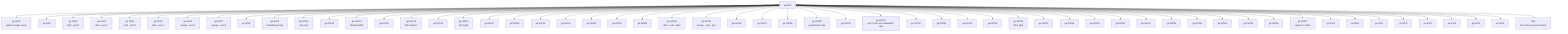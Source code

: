 graph TD
    ex3300["ex3300"]
    ex3300_ge_0/0/0["ge-0/0/0<br/>uplink to edge router"]
    ex3300 --> ex3300_ge_0/0/0
    ex3300_ge_0/0/1["ge-0/0/1"]
    ex3300 --> ex3300_ge_0/0/1
    ex3300_ge_0/0/2["ge-0/0/2<br/>r610 - port 1"]
    ex3300 --> ex3300_ge_0/0/2
    ex3300_ge_0/0/3["ge-0/0/3<br/>r610 - port 2"]
    ex3300 --> ex3300_ge_0/0/3
    ex3300_ge_0/0/4["ge-0/0/4<br/>r610 - port 3"]
    ex3300 --> ex3300_ge_0/0/4
    ex3300_ge_0/0/5["ge-0/0/5<br/>r610 - port 4"]
    ex3300 --> ex3300_ge_0/0/5
    ex3300_ge_0/0/6["ge-0/0/6<br/>orange - port 1"]
    ex3300 --> ex3300_ge_0/0/6
    ex3300_ge_0/0/7["ge-0/0/7<br/>orange - port 2"]
    ex3300 --> ex3300_ge_0/0/7
    ex3300_ge_0/0/8["ge-0/0/8"]
    ex3300 --> ex3300_ge_0/0/8
    ex3300_ge_0/0/9["ge-0/0/9<br/>Smartthings hub"]
    ex3300 --> ex3300_ge_0/0/9
    ex3300_ge_0/0/10["ge-0/0/10<br/>Arlo hub"]
    ex3300 --> ex3300_ge_0/0/10
    ex3300_ge_0/0/11["ge-0/0/11"]
    ex3300 --> ex3300_ge_0/0/11
    ex3300_ge_0/0/12["ge-0/0/12<br/>Ubiquiti WAP"]
    ex3300 --> ex3300_ge_0/0/12
    ex3300_ge_0/0/13["ge-0/0/13"]
    ex3300 --> ex3300_ge_0/0/13
    ex3300_ge_0/0/14["ge-0/0/14<br/>DSL Modem"]
    ex3300 --> ex3300_ge_0/0/14
    ex3300_ge_0/0/15["ge-0/0/15"]
    ex3300 --> ex3300_ge_0/0/15
    ex3300_ge_0/0/16["ge-0/0/16<br/>APU igb2"]
    ex3300 --> ex3300_ge_0/0/16
    ex3300_ge_0/0/17["ge-0/0/17"]
    ex3300 --> ex3300_ge_0/0/17
    ex3300_ge_0/0/18["ge-0/0/18"]
    ex3300 --> ex3300_ge_0/0/18
    ex3300_ge_0/0/19["ge-0/0/19"]
    ex3300 --> ex3300_ge_0/0/19
    ex3300_ge_0/0/20["ge-0/0/20"]
    ex3300 --> ex3300_ge_0/0/20
    ex3300_ge_0/0/21["ge-0/0/21"]
    ex3300 --> ex3300_ge_0/0/21
    ex3300_ge_0/0/22["ge-0/0/22"]
    ex3300 --> ex3300_ge_0/0/22
    ex3300_ge_0/0/23["ge-0/0/23"]
    ex3300 --> ex3300_ge_0/0/23
    ex3300_ge_0/0/24["ge-0/0/24<br/>r610 - oob - idrac"]
    ex3300 --> ex3300_ge_0/0/24
    ex3300_ge_0/0/25["ge-0/0/25<br/>orange - oob - ipmi"]
    ex3300 --> ex3300_ge_0/0/25
    ex3300_ge_0/0/26["ge-0/0/26"]
    ex3300 --> ex3300_ge_0/0/26
    ex3300_ge_0/0/27["ge-0/0/27"]
    ex3300 --> ex3300_ge_0/0/27
    ex3300_ge_0/0/28["ge-0/0/28"]
    ex3300 --> ex3300_ge_0/0/28
    ex3300_ge_0/0/29["ge-0/0/29<br/>grandstream ata"]
    ex3300 --> ex3300_ge_0/0/29
    ex3300_ge_0/0/30["ge-0/0/30"]
    ex3300 --> ex3300_ge_0/0/30
    ex3300_ge_0/0/31["ge-0/0/31<br/>port 31 for the newlab200 vlan"]
    ex3300 --> ex3300_ge_0/0/31
    ex3300_ge_0/0/32["ge-0/0/32"]
    ex3300 --> ex3300_ge_0/0/32
    ex3300_ge_0/0/33["ge-0/0/33"]
    ex3300 --> ex3300_ge_0/0/33
    ex3300_ge_0/0/34["ge-0/0/34"]
    ex3300 --> ex3300_ge_0/0/34
    ex3300_ge_0/0/35["ge-0/0/35"]
    ex3300 --> ex3300_ge_0/0/35
    ex3300_ge_0/0/36["ge-0/0/36<br/>APU igb2"]
    ex3300 --> ex3300_ge_0/0/36
    ex3300_ge_0/0/37["ge-0/0/37"]
    ex3300 --> ex3300_ge_0/0/37
    ex3300_ge_0/0/38["ge-0/0/38"]
    ex3300 --> ex3300_ge_0/0/38
    ex3300_ge_0/0/39["ge-0/0/39"]
    ex3300 --> ex3300_ge_0/0/39
    ex3300_ge_0/0/40["ge-0/0/40"]
    ex3300 --> ex3300_ge_0/0/40
    ex3300_ge_0/0/41["ge-0/0/41"]
    ex3300 --> ex3300_ge_0/0/41
    ex3300_ge_0/0/42["ge-0/0/42"]
    ex3300 --> ex3300_ge_0/0/42
    ex3300_ge_0/0/43["ge-0/0/43"]
    ex3300 --> ex3300_ge_0/0/43
    ex3300_ge_0/0/44["ge-0/0/44"]
    ex3300 --> ex3300_ge_0/0/44
    ex3300_ge_0/0/45["ge-0/0/45"]
    ex3300 --> ex3300_ge_0/0/45
    ex3300_ge_0/0/46["ge-0/0/46"]
    ex3300 --> ex3300_ge_0/0/46
    ex3300_ge_0/0/47["ge-0/0/47<br/>netgear in office"]
    ex3300 --> ex3300_ge_0/0/47
    ex3300_ge_0/1/0["ge-0/1/0"]
    ex3300 --> ex3300_ge_0/1/0
    ex3300_xe_0/1/0["xe-0/1/0"]
    ex3300 --> ex3300_xe_0/1/0
    ex3300_ge_0/1/1["ge-0/1/1"]
    ex3300 --> ex3300_ge_0/1/1
    ex3300_xe_0/1/1["xe-0/1/1"]
    ex3300 --> ex3300_xe_0/1/1
    ex3300_ge_0/1/2["ge-0/1/2"]
    ex3300 --> ex3300_ge_0/1/2
    ex3300_xe_0/1/2["xe-0/1/2"]
    ex3300 --> ex3300_xe_0/1/2
    ex3300_ge_0/1/3["ge-0/1/3"]
    ex3300 --> ex3300_ge_0/1/3
    ex3300_xe_0/1/3["xe-0/1/3"]
    ex3300 --> ex3300_xe_0/1/3
    ex3300_vlan["vlan<br/>this is the normal network"]
    ex3300 --> ex3300_vlan